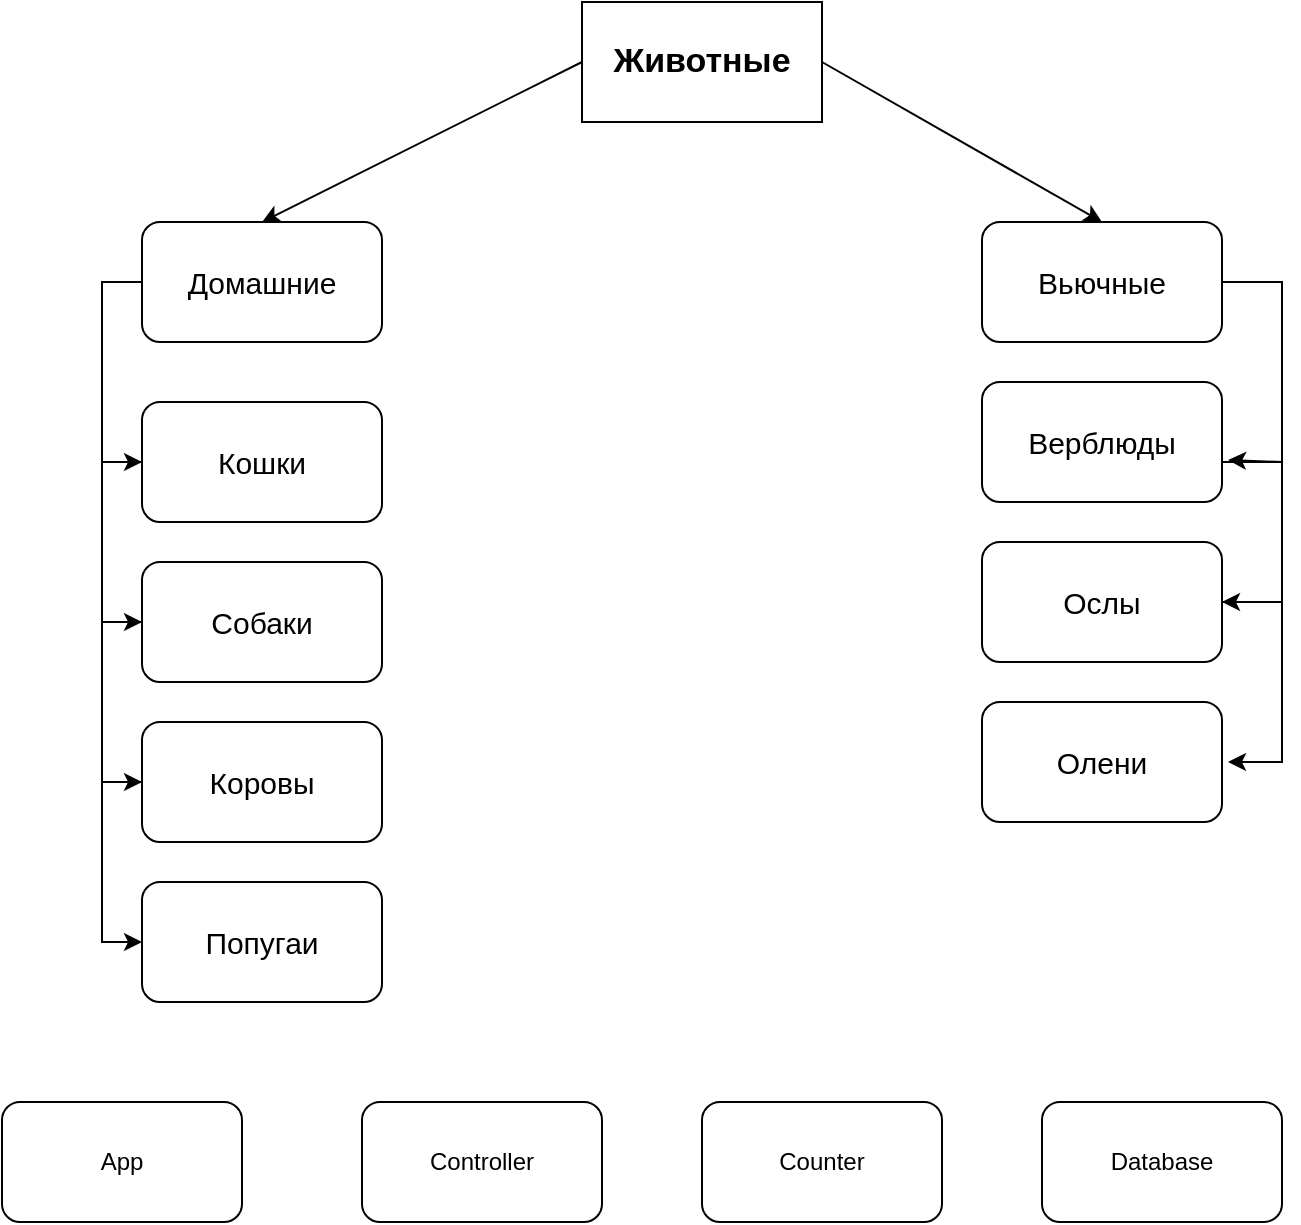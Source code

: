<mxfile version="24.2.2" type="device">
  <diagram name="Страница — 1" id="lXO-42P1vAuFflKLhmM5">
    <mxGraphModel dx="1434" dy="780" grid="1" gridSize="10" guides="1" tooltips="1" connect="1" arrows="1" fold="1" page="1" pageScale="1" pageWidth="827" pageHeight="1169" math="0" shadow="0">
      <root>
        <mxCell id="0" />
        <mxCell id="1" parent="0" />
        <mxCell id="YRaim-9n9hDi908aujbv-1" value="&lt;font style=&quot;font-size: 17px;&quot;&gt;Животные&lt;/font&gt;" style="rounded=0;whiteSpace=wrap;html=1;fontStyle=1" vertex="1" parent="1">
          <mxGeometry x="380" y="30" width="120" height="60" as="geometry" />
        </mxCell>
        <mxCell id="YRaim-9n9hDi908aujbv-2" value="&lt;font style=&quot;font-size: 15px;&quot;&gt;Домашние&lt;/font&gt;" style="rounded=1;whiteSpace=wrap;html=1;" vertex="1" parent="1">
          <mxGeometry x="160" y="140" width="120" height="60" as="geometry" />
        </mxCell>
        <mxCell id="YRaim-9n9hDi908aujbv-3" value="&lt;font style=&quot;font-size: 15px;&quot;&gt;Вьючные&lt;/font&gt;" style="rounded=1;whiteSpace=wrap;html=1;" vertex="1" parent="1">
          <mxGeometry x="580" y="140" width="120" height="60" as="geometry" />
        </mxCell>
        <mxCell id="YRaim-9n9hDi908aujbv-4" value="&lt;font style=&quot;font-size: 15px;&quot;&gt;Кошки&lt;/font&gt;" style="rounded=1;whiteSpace=wrap;html=1;" vertex="1" parent="1">
          <mxGeometry x="160" y="230" width="120" height="60" as="geometry" />
        </mxCell>
        <mxCell id="YRaim-9n9hDi908aujbv-5" value="&lt;font style=&quot;font-size: 15px;&quot;&gt;Собаки&lt;/font&gt;" style="rounded=1;whiteSpace=wrap;html=1;" vertex="1" parent="1">
          <mxGeometry x="160" y="310" width="120" height="60" as="geometry" />
        </mxCell>
        <mxCell id="YRaim-9n9hDi908aujbv-6" value="&lt;font style=&quot;font-size: 15px;&quot;&gt;Коровы&lt;/font&gt;" style="rounded=1;whiteSpace=wrap;html=1;" vertex="1" parent="1">
          <mxGeometry x="160" y="390" width="120" height="60" as="geometry" />
        </mxCell>
        <mxCell id="YRaim-9n9hDi908aujbv-7" value="&lt;font style=&quot;font-size: 15px;&quot;&gt;Попугаи&lt;/font&gt;" style="rounded=1;whiteSpace=wrap;html=1;" vertex="1" parent="1">
          <mxGeometry x="160" y="470" width="120" height="60" as="geometry" />
        </mxCell>
        <mxCell id="YRaim-9n9hDi908aujbv-8" value="&lt;font style=&quot;font-size: 15px;&quot;&gt;Верблюды&lt;/font&gt;" style="rounded=1;whiteSpace=wrap;html=1;" vertex="1" parent="1">
          <mxGeometry x="580" y="220" width="120" height="60" as="geometry" />
        </mxCell>
        <mxCell id="YRaim-9n9hDi908aujbv-9" value="&lt;font style=&quot;font-size: 15px;&quot;&gt;Ослы&lt;/font&gt;" style="rounded=1;whiteSpace=wrap;html=1;" vertex="1" parent="1">
          <mxGeometry x="580" y="300" width="120" height="60" as="geometry" />
        </mxCell>
        <mxCell id="YRaim-9n9hDi908aujbv-10" value="&lt;font style=&quot;font-size: 15px;&quot;&gt;Олени&lt;/font&gt;" style="rounded=1;whiteSpace=wrap;html=1;" vertex="1" parent="1">
          <mxGeometry x="580" y="380" width="120" height="60" as="geometry" />
        </mxCell>
        <mxCell id="YRaim-9n9hDi908aujbv-11" value="" style="endArrow=classic;html=1;rounded=0;exitX=0;exitY=0.5;exitDx=0;exitDy=0;entryX=0.5;entryY=0;entryDx=0;entryDy=0;" edge="1" parent="1" source="YRaim-9n9hDi908aujbv-1" target="YRaim-9n9hDi908aujbv-2">
          <mxGeometry width="50" height="50" relative="1" as="geometry">
            <mxPoint x="390" y="420" as="sourcePoint" />
            <mxPoint x="440" y="370" as="targetPoint" />
          </mxGeometry>
        </mxCell>
        <mxCell id="YRaim-9n9hDi908aujbv-12" value="" style="endArrow=classic;html=1;rounded=0;exitX=1;exitY=0.5;exitDx=0;exitDy=0;entryX=0.5;entryY=0;entryDx=0;entryDy=0;" edge="1" parent="1" source="YRaim-9n9hDi908aujbv-1" target="YRaim-9n9hDi908aujbv-3">
          <mxGeometry width="50" height="50" relative="1" as="geometry">
            <mxPoint x="390" y="70" as="sourcePoint" />
            <mxPoint x="230" y="150" as="targetPoint" />
          </mxGeometry>
        </mxCell>
        <mxCell id="YRaim-9n9hDi908aujbv-13" value="" style="endArrow=classic;html=1;rounded=0;exitX=0;exitY=0.5;exitDx=0;exitDy=0;entryX=0;entryY=0.5;entryDx=0;entryDy=0;" edge="1" parent="1" source="YRaim-9n9hDi908aujbv-2" target="YRaim-9n9hDi908aujbv-4">
          <mxGeometry width="50" height="50" relative="1" as="geometry">
            <mxPoint x="390" y="420" as="sourcePoint" />
            <mxPoint x="440" y="370" as="targetPoint" />
            <Array as="points">
              <mxPoint x="140" y="170" />
              <mxPoint x="140" y="260" />
            </Array>
          </mxGeometry>
        </mxCell>
        <mxCell id="YRaim-9n9hDi908aujbv-14" value="" style="endArrow=classic;html=1;rounded=0;exitX=0;exitY=0.5;exitDx=0;exitDy=0;entryX=0;entryY=0.5;entryDx=0;entryDy=0;" edge="1" parent="1" target="YRaim-9n9hDi908aujbv-5">
          <mxGeometry width="50" height="50" relative="1" as="geometry">
            <mxPoint x="160" y="260" as="sourcePoint" />
            <mxPoint x="160" y="350" as="targetPoint" />
            <Array as="points">
              <mxPoint x="140" y="260" />
              <mxPoint x="140" y="340" />
            </Array>
          </mxGeometry>
        </mxCell>
        <mxCell id="YRaim-9n9hDi908aujbv-15" value="" style="endArrow=classic;html=1;rounded=0;exitX=0;exitY=0.5;exitDx=0;exitDy=0;entryX=0;entryY=0.5;entryDx=0;entryDy=0;" edge="1" parent="1" source="YRaim-9n9hDi908aujbv-5" target="YRaim-9n9hDi908aujbv-6">
          <mxGeometry width="50" height="50" relative="1" as="geometry">
            <mxPoint x="160" y="350" as="sourcePoint" />
            <mxPoint x="160" y="440" as="targetPoint" />
            <Array as="points">
              <mxPoint x="140" y="340" />
              <mxPoint x="140" y="420" />
            </Array>
          </mxGeometry>
        </mxCell>
        <mxCell id="YRaim-9n9hDi908aujbv-16" value="" style="endArrow=classic;html=1;rounded=0;exitX=0;exitY=0.5;exitDx=0;exitDy=0;entryX=0;entryY=0.5;entryDx=0;entryDy=0;" edge="1" parent="1" target="YRaim-9n9hDi908aujbv-7">
          <mxGeometry width="50" height="50" relative="1" as="geometry">
            <mxPoint x="160" y="420" as="sourcePoint" />
            <mxPoint x="160" y="510" as="targetPoint" />
            <Array as="points">
              <mxPoint x="140" y="420" />
              <mxPoint x="140" y="500" />
              <mxPoint x="150" y="500" />
            </Array>
          </mxGeometry>
        </mxCell>
        <mxCell id="YRaim-9n9hDi908aujbv-17" value="" style="endArrow=classic;html=1;rounded=0;exitX=1;exitY=0.5;exitDx=0;exitDy=0;entryX=1.025;entryY=0.65;entryDx=0;entryDy=0;entryPerimeter=0;" edge="1" parent="1" source="YRaim-9n9hDi908aujbv-3" target="YRaim-9n9hDi908aujbv-8">
          <mxGeometry width="50" height="50" relative="1" as="geometry">
            <mxPoint x="390" y="420" as="sourcePoint" />
            <mxPoint x="440" y="370" as="targetPoint" />
            <Array as="points">
              <mxPoint x="730" y="170" />
              <mxPoint x="730" y="260" />
            </Array>
          </mxGeometry>
        </mxCell>
        <mxCell id="YRaim-9n9hDi908aujbv-18" value="" style="endArrow=classic;html=1;rounded=0;exitX=1;exitY=0.5;exitDx=0;exitDy=0;entryX=1;entryY=0.5;entryDx=0;entryDy=0;" edge="1" parent="1" target="YRaim-9n9hDi908aujbv-9">
          <mxGeometry width="50" height="50" relative="1" as="geometry">
            <mxPoint x="700" y="260" as="sourcePoint" />
            <mxPoint x="703" y="349" as="targetPoint" />
            <Array as="points">
              <mxPoint x="730" y="260" />
              <mxPoint x="730" y="330" />
            </Array>
          </mxGeometry>
        </mxCell>
        <mxCell id="YRaim-9n9hDi908aujbv-19" value="" style="endArrow=classic;html=1;rounded=0;exitX=1;exitY=0.5;exitDx=0;exitDy=0;" edge="1" parent="1">
          <mxGeometry width="50" height="50" relative="1" as="geometry">
            <mxPoint x="700" y="330" as="sourcePoint" />
            <mxPoint x="703" y="410" as="targetPoint" />
            <Array as="points">
              <mxPoint x="730" y="330" />
              <mxPoint x="730" y="410" />
            </Array>
          </mxGeometry>
        </mxCell>
        <mxCell id="YRaim-9n9hDi908aujbv-20" value="App" style="rounded=1;whiteSpace=wrap;html=1;" vertex="1" parent="1">
          <mxGeometry x="90" y="580" width="120" height="60" as="geometry" />
        </mxCell>
        <mxCell id="YRaim-9n9hDi908aujbv-21" value="Controller" style="rounded=1;whiteSpace=wrap;html=1;" vertex="1" parent="1">
          <mxGeometry x="270" y="580" width="120" height="60" as="geometry" />
        </mxCell>
        <mxCell id="YRaim-9n9hDi908aujbv-23" value="Counter" style="rounded=1;whiteSpace=wrap;html=1;" vertex="1" parent="1">
          <mxGeometry x="440" y="580" width="120" height="60" as="geometry" />
        </mxCell>
        <mxCell id="YRaim-9n9hDi908aujbv-24" value="Database" style="rounded=1;whiteSpace=wrap;html=1;" vertex="1" parent="1">
          <mxGeometry x="610" y="580" width="120" height="60" as="geometry" />
        </mxCell>
      </root>
    </mxGraphModel>
  </diagram>
</mxfile>
